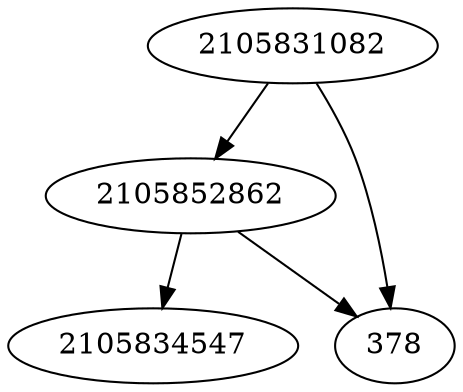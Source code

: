 strict digraph  {
2105831082;
2105834547;
2105852862;
378;
2105831082 -> 2105852862;
2105831082 -> 378;
2105852862 -> 2105834547;
2105852862 -> 378;
}
